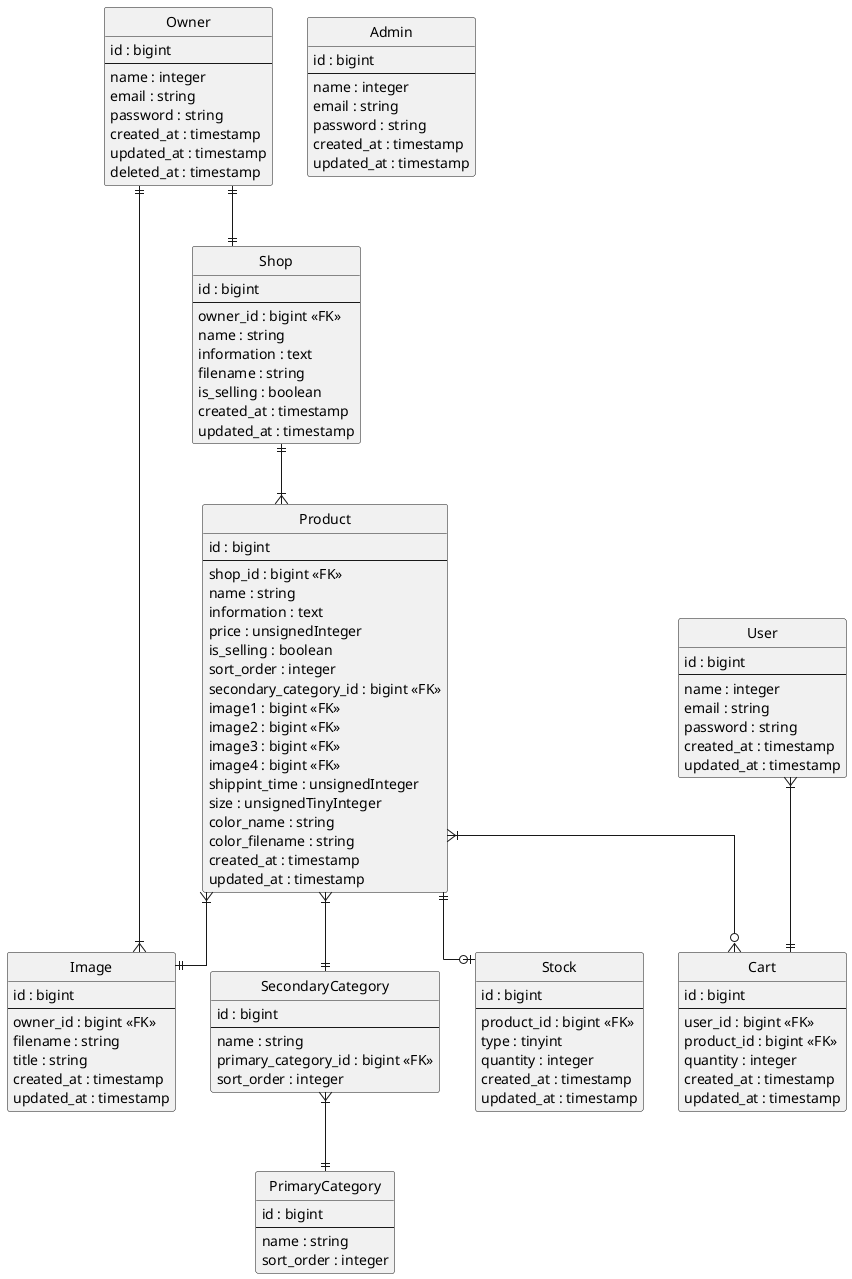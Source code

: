 @startuml fuel_furniture
' hide the spot
hide circle

' avoid problems with angled crows feet
skinparam linetype ortho


entity "Owner" as Owner {
  id : bigint
  --
  name : integer
  email : string
  password : string
  created_at : timestamp
  updated_at : timestamp
  deleted_at : timestamp
}

entity "Shop" as Shop {
  id : bigint
  --
  owner_id : bigint <<FK>>
  name : string
  information : text
  filename : string
  is_selling : boolean
  created_at : timestamp
  updated_at : timestamp
}

entity "Product" as Product {
  id : bigint
  --
  shop_id : bigint <<FK>>
  name : string
  information : text
  price : unsignedInteger
  is_selling : boolean
  sort_order : integer
  secondary_category_id : bigint <<FK>>
  image1 : bigint <<FK>>
  image2 : bigint <<FK>>
  image3 : bigint <<FK>>
  image4 : bigint <<FK>>
  shippint_time : unsignedInteger
  size : unsignedTinyInteger
  color_name : string
  color_filename : string
  created_at : timestamp
  updated_at : timestamp
}

entity "Image" as Image {
  id : bigint
  --
  owner_id : bigint <<FK>>
  filename : string
  title : string
  created_at : timestamp
  updated_at : timestamp
}

entity "PrimaryCategory" as PrimaryCategory {
  id : bigint
  --
  name : string
  sort_order : integer
}

entity "SecondaryCategory" as SecondaryCategory {
  id : bigint
  --
  name : string
  primary_category_id : bigint <<FK>>
  sort_order : integer
}

entity "Stock" as Stock {
  id : bigint
  --
  product_id : bigint <<FK>>
  type : tinyint
  quantity : integer
  created_at : timestamp
  updated_at : timestamp
}

entity "User" as User {
  id : bigint
  --
  name : integer
  email : string
  password : string
  created_at : timestamp
  updated_at : timestamp
}

entity "Cart" as Cart {
  id : bigint
  --
  user_id : bigint <<FK>>
  product_id : bigint <<FK>>
  quantity : integer
  created_at : timestamp
  updated_at : timestamp
}

entity "Admin" as Admin {
  id : bigint
  --
  name : integer
  email : string
  password : string
  created_at : timestamp
  updated_at : timestamp
}

Owner ||--|| Shop
Owner ||--|{ Image
Shop ||--|{ Product
Product }|--|| Image
Product ||--o| Stock
Product }|--o{ Cart
Product }|--|| SecondaryCategory
SecondaryCategory }|--|| PrimaryCategory
User }|--|| Cart

@enduml
